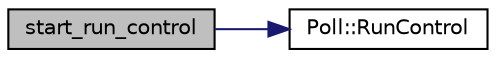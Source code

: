 digraph "start_run_control"
{
  edge [fontname="Helvetica",fontsize="10",labelfontname="Helvetica",labelfontsize="10"];
  node [fontname="Helvetica",fontsize="10",shape=record];
  rankdir="LR";
  Node1 [label="start_run_control",height=0.2,width=0.4,color="black", fillcolor="grey75", style="filled", fontcolor="black"];
  Node1 -> Node2 [color="midnightblue",fontsize="10",style="solid",fontname="Helvetica"];
  Node2 [label="Poll::RunControl",height=0.2,width=0.4,color="black", fillcolor="white", style="filled",URL="$d6/db0/class_poll.html#a299e5bd90ed9ba039a406599a9d4a92b",tooltip="Main acquisition control loop for handling data acq. "];
}
